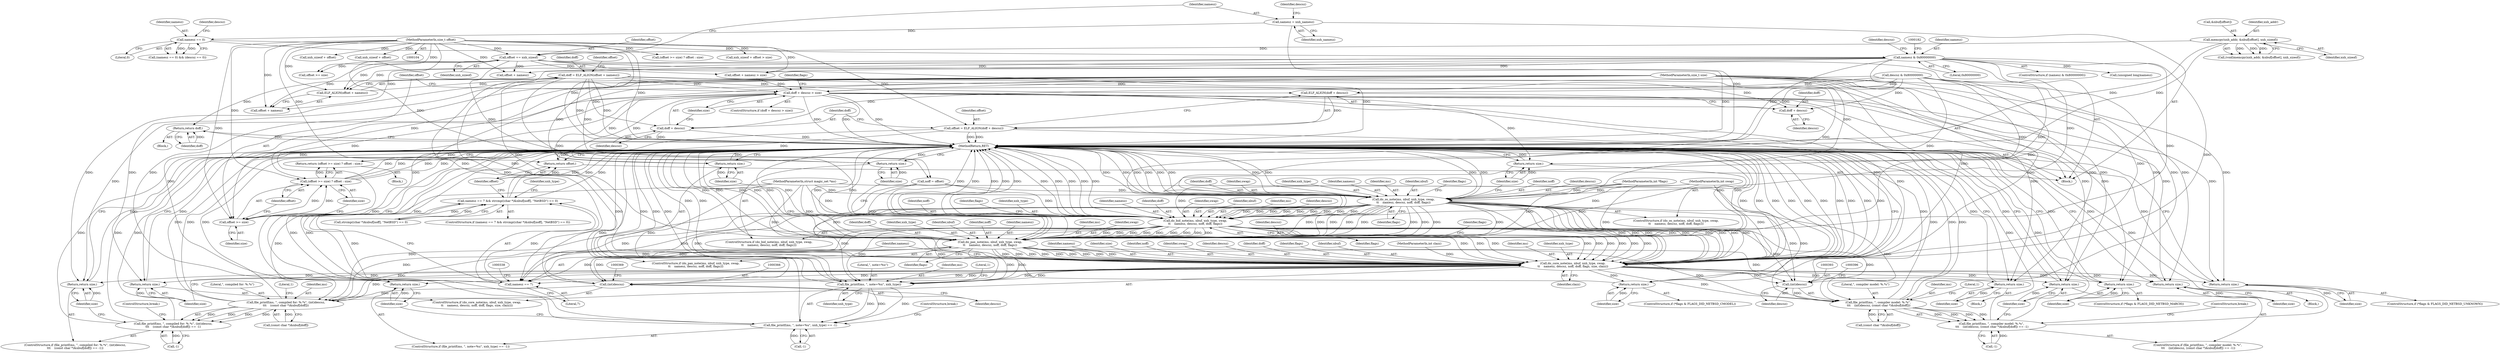 digraph "1_file_65437cee25199dbd385fb35901bc0011e164276c@integer" {
"1000209" [label="(Call,doff = ELF_ALIGN(offset + namesz))"];
"1000211" [label="(Call,ELF_ALIGN(offset + namesz))"];
"1000107" [label="(MethodParameterIn,size_t offset)"];
"1000151" [label="(Call,offset += xnh_sizeof)"];
"1000144" [label="(Call,memcpy(xnh_addr, &nbuf[offset], xnh_sizeof))"];
"1000177" [label="(Call,namesz & 0x80000000)"];
"1000162" [label="(Call,namesz == 0)"];
"1000154" [label="(Call,namesz = xnh_namesz)"];
"1000222" [label="(Return,return doff;)"];
"1000226" [label="(Call,ELF_ALIGN(doff + descsz))"];
"1000224" [label="(Call,offset = ELF_ALIGN(doff + descsz))"];
"1000239" [label="(Call,offset >= size)"];
"1000238" [label="(Call,(offset >= size) ? offset : size)"];
"1000237" [label="(Return,return (offset >= size) ? offset : size;)"];
"1000427" [label="(Return,return offset;)"];
"1000227" [label="(Call,doff + descsz)"];
"1000231" [label="(Call,doff + descsz > size)"];
"1000263" [label="(Return,return size;)"];
"1000284" [label="(Return,return size;)"];
"1000305" [label="(Return,return size;)"];
"1000316" [label="(Call,do_core_note(ms, nbuf, xnh_type, swap,\n\t\t    namesz, descsz, noff, doff, flags, size, clazz))"];
"1000328" [label="(Return,return size;)"];
"1000332" [label="(Call,namesz == 7)"];
"1000331" [label="(Call,namesz == 7 && strcmp((char *)&nbuf[noff], \"NetBSD\") == 0)"];
"1000350" [label="(Return,return size;)"];
"1000358" [label="(Return,return size;)"];
"1000362" [label="(Call,file_printf(ms, \", compiled for: %.*s\", (int)descsz,\n\t\t\t    (const char *)&nbuf[doff]))"];
"1000361" [label="(Call,file_printf(ms, \", compiled for: %.*s\", (int)descsz,\n\t\t\t    (const char *)&nbuf[doff]) == -1)"];
"1000365" [label="(Call,(int)descsz)"];
"1000376" [label="(Return,return size;)"];
"1000385" [label="(Return,return size;)"];
"1000389" [label="(Call,file_printf(ms, \", compiler model: %.*s\",\n \t\t\t    (int)descsz, (const char *)&nbuf[doff]))"];
"1000388" [label="(Call,file_printf(ms, \", compiler model: %.*s\",\n \t\t\t    (int)descsz, (const char *)&nbuf[doff]) == -1)"];
"1000392" [label="(Call,(int)descsz)"];
"1000403" [label="(Return,return size;)"];
"1000412" [label="(Return,return size;)"];
"1000416" [label="(Call,file_printf(ms, \", note=%u\", xnh_type))"];
"1000415" [label="(Call,file_printf(ms, \", note=%u\", xnh_type) == -1)"];
"1000422" [label="(Return,return size;)"];
"1000425" [label="(Return,return size;)"];
"1000232" [label="(Call,doff + descsz)"];
"1000253" [label="(Call,do_os_note(ms, nbuf, xnh_type, swap,\n\t\t    namesz, descsz, noff, doff, flags))"];
"1000274" [label="(Call,do_bid_note(ms, nbuf, xnh_type, swap,\n\t\t    namesz, descsz, noff, doff, flags))"];
"1000295" [label="(Call,do_pax_note(ms, nbuf, xnh_type, swap,\n\t\t    namesz, descsz, noff, doff, flags))"];
"1000166" [label="(Identifier,descsz)"];
"1000321" [label="(Identifier,namesz)"];
"1000221" [label="(Block,)"];
"1000248" [label="(Identifier,flags)"];
"1000162" [label="(Call,namesz == 0)"];
"1000242" [label="(Identifier,offset)"];
"1000218" [label="(Identifier,offset)"];
"1000377" [label="(Identifier,size)"];
"1000112" [label="(MethodParameterIn,int *flags)"];
"1000107" [label="(MethodParameterIn,size_t offset)"];
"1000263" [label="(Return,return size;)"];
"1000304" [label="(Identifier,flags)"];
"1000262" [label="(Identifier,flags)"];
"1000217" [label="(Call,offset + namesz)"];
"1000380" [label="(ControlStructure,if (*flags & FLAGS_DID_NETBSD_CMODEL))"];
"1000192" [label="(Call,descsz & 0x80000000)"];
"1000424" [label="(ControlStructure,break;)"];
"1000290" [label="(Identifier,flags)"];
"1000374" [label="(Call,-1)"];
"1000331" [label="(Call,namesz == 7 && strcmp((char *)&nbuf[noff], \"NetBSD\") == 0)"];
"1000170" [label="(Call,(offset >= size) ? offset : size)"];
"1000277" [label="(Identifier,xnh_type)"];
"1000428" [label="(Identifier,offset)"];
"1000351" [label="(Identifier,size)"];
"1000311" [label="(Identifier,flags)"];
"1000238" [label="(Call,(offset >= size) ? offset : size)"];
"1000326" [label="(Identifier,size)"];
"1000209" [label="(Call,doff = ELF_ALIGN(offset + namesz))"];
"1000323" [label="(Identifier,noff)"];
"1000407" [label="(ControlStructure,if (*flags & FLAGS_DID_NETBSD_UNKNOWN))"];
"1000296" [label="(Identifier,ms)"];
"1000132" [label="(Call,xnh_sizeof + offset > size)"];
"1000429" [label="(MethodReturn,RET)"];
"1000252" [label="(ControlStructure,if (do_os_note(ms, nbuf, xnh_type, swap,\n\t\t    namesz, descsz, noff, doff, flags)))"];
"1000178" [label="(Identifier,namesz)"];
"1000164" [label="(Literal,0)"];
"1000415" [label="(Call,file_printf(ms, \", note=%u\", xnh_type) == -1)"];
"1000353" [label="(ControlStructure,if (*flags & FLAGS_DID_NETBSD_MARCH))"];
"1000260" [label="(Identifier,noff)"];
"1000234" [label="(Identifier,descsz)"];
"1000362" [label="(Call,file_printf(ms, \", compiled for: %.*s\", (int)descsz,\n\t\t\t    (const char *)&nbuf[doff]))"];
"1000414" [label="(ControlStructure,if (file_printf(ms, \", note=%u\", xnh_type) == -1))"];
"1000226" [label="(Call,ELF_ALIGN(doff + descsz))"];
"1000284" [label="(Return,return size;)"];
"1000320" [label="(Identifier,swap)"];
"1000315" [label="(ControlStructure,if (do_core_note(ms, nbuf, xnh_type, swap,\n\t\t    namesz, descsz, noff, doff, flags, size, clazz)))"];
"1000395" [label="(Call,(const char *)&nbuf[doff])"];
"1000177" [label="(Call,namesz & 0x80000000)"];
"1000212" [label="(Call,offset + namesz)"];
"1000322" [label="(Identifier,descsz)"];
"1000146" [label="(Call,&nbuf[offset])"];
"1000294" [label="(ControlStructure,if (do_pax_note(ms, nbuf, xnh_type, swap,\n\t\t    namesz, descsz, noff, doff, flags)))"];
"1000161" [label="(Call,(namesz == 0) && (descsz == 0))"];
"1000259" [label="(Identifier,descsz)"];
"1000412" [label="(Return,return size;)"];
"1000401" [label="(Call,-1)"];
"1000330" [label="(ControlStructure,if (namesz == 7 && strcmp((char *)&nbuf[noff], \"NetBSD\") == 0))"];
"1000237" [label="(Return,return (offset >= size) ? offset : size;)"];
"1000261" [label="(Identifier,doff)"];
"1000155" [label="(Identifier,namesz)"];
"1000240" [label="(Identifier,offset)"];
"1000394" [label="(Identifier,descsz)"];
"1000171" [label="(Call,offset >= size)"];
"1000403" [label="(Return,return size;)"];
"1000158" [label="(Identifier,descsz)"];
"1000279" [label="(Identifier,namesz)"];
"1000241" [label="(Identifier,size)"];
"1000332" [label="(Call,namesz == 7)"];
"1000282" [label="(Identifier,doff)"];
"1000348" [label="(Block,)"];
"1000405" [label="(ControlStructure,break;)"];
"1000361" [label="(Call,file_printf(ms, \", compiled for: %.*s\", (int)descsz,\n\t\t\t    (const char *)&nbuf[doff]) == -1)"];
"1000264" [label="(Identifier,size)"];
"1000114" [label="(Block,)"];
"1000257" [label="(Identifier,swap)"];
"1000386" [label="(Identifier,size)"];
"1000256" [label="(Identifier,xnh_type)"];
"1000224" [label="(Call,offset = ELF_ALIGN(doff + descsz))"];
"1000425" [label="(Return,return size;)"];
"1000295" [label="(Call,do_pax_note(ms, nbuf, xnh_type, swap,\n\t\t    namesz, descsz, noff, doff, flags))"];
"1000186" [label="(Call,(unsigned long)namesz)"];
"1000390" [label="(Identifier,ms)"];
"1000297" [label="(Identifier,nbuf)"];
"1000302" [label="(Identifier,noff)"];
"1000402" [label="(Literal,1)"];
"1000365" [label="(Call,(int)descsz)"];
"1000156" [label="(Identifier,xnh_namesz)"];
"1000327" [label="(Identifier,clazz)"];
"1000391" [label="(Literal,\", compiler model: %.*s\")"];
"1000300" [label="(Identifier,namesz)"];
"1000359" [label="(Identifier,size)"];
"1000110" [label="(MethodParameterIn,int swap)"];
"1000389" [label="(Call,file_printf(ms, \", compiler model: %.*s\",\n \t\t\t    (int)descsz, (const char *)&nbuf[doff]))"];
"1000154" [label="(Call,namesz = xnh_namesz)"];
"1000206" [label="(Call,noff = offset)"];
"1000210" [label="(Identifier,doff)"];
"1000239" [label="(Call,offset >= size)"];
"1000426" [label="(Identifier,size)"];
"1000278" [label="(Identifier,swap)"];
"1000142" [label="(Call,(void)memcpy(xnh_addr, &nbuf[offset], xnh_sizeof))"];
"1000335" [label="(Call,strcmp((char *)&nbuf[noff], \"NetBSD\") == 0)"];
"1000416" [label="(Call,file_printf(ms, \", note=%u\", xnh_type))"];
"1000299" [label="(Identifier,swap)"];
"1000329" [label="(Identifier,size)"];
"1000305" [label="(Return,return size;)"];
"1000345" [label="(Block,)"];
"1000258" [label="(Identifier,namesz)"];
"1000324" [label="(Identifier,doff)"];
"1000301" [label="(Identifier,descsz)"];
"1000153" [label="(Identifier,xnh_sizeof)"];
"1000150" [label="(Identifier,xnh_sizeof)"];
"1000151" [label="(Call,offset += xnh_sizeof)"];
"1000276" [label="(Identifier,nbuf)"];
"1000108" [label="(MethodParameterIn,size_t size)"];
"1000179" [label="(Literal,0x80000000)"];
"1000228" [label="(Identifier,doff)"];
"1000325" [label="(Identifier,flags)"];
"1000318" [label="(Identifier,nbuf)"];
"1000227" [label="(Call,doff + descsz)"];
"1000375" [label="(Literal,1)"];
"1000243" [label="(Identifier,size)"];
"1000404" [label="(Identifier,size)"];
"1000419" [label="(Identifier,xnh_type)"];
"1000273" [label="(ControlStructure,if (do_bid_note(ms, nbuf, xnh_type, swap,\n\t\t    namesz, descsz, noff, doff, flags)))"];
"1000422" [label="(Return,return size;)"];
"1000176" [label="(ControlStructure,if (namesz & 0x80000000))"];
"1000275" [label="(Identifier,ms)"];
"1000231" [label="(Call,doff + descsz > size)"];
"1000236" [label="(Block,)"];
"1000316" [label="(Call,do_core_note(ms, nbuf, xnh_type, swap,\n\t\t    namesz, descsz, noff, doff, flags, size, clazz))"];
"1000223" [label="(Identifier,doff)"];
"1000225" [label="(Identifier,offset)"];
"1000109" [label="(MethodParameterIn,int clazz)"];
"1000317" [label="(Identifier,ms)"];
"1000363" [label="(Identifier,ms)"];
"1000193" [label="(Identifier,descsz)"];
"1000145" [label="(Identifier,xnh_addr)"];
"1000222" [label="(Return,return doff;)"];
"1000420" [label="(Call,-1)"];
"1000368" [label="(Call,(const char *)&nbuf[doff])"];
"1000235" [label="(Identifier,size)"];
"1000360" [label="(ControlStructure,if (file_printf(ms, \", compiled for: %.*s\", (int)descsz,\n\t\t\t    (const char *)&nbuf[doff]) == -1))"];
"1000280" [label="(Identifier,descsz)"];
"1000306" [label="(Identifier,size)"];
"1000211" [label="(Call,ELF_ALIGN(offset + namesz))"];
"1000418" [label="(Literal,\", note=%u\")"];
"1000347" [label="(Identifier,xnh_type)"];
"1000387" [label="(ControlStructure,if (file_printf(ms, \", compiler model: %.*s\",\n \t\t\t    (int)descsz, (const char *)&nbuf[doff]) == -1))"];
"1000413" [label="(Identifier,size)"];
"1000144" [label="(Call,memcpy(xnh_addr, &nbuf[offset], xnh_sizeof))"];
"1000233" [label="(Identifier,doff)"];
"1000163" [label="(Identifier,namesz)"];
"1000105" [label="(MethodParameterIn,struct magic_set *ms)"];
"1000230" [label="(ControlStructure,if (doff + descsz > size))"];
"1000229" [label="(Identifier,descsz)"];
"1000385" [label="(Return,return size;)"];
"1000232" [label="(Call,doff + descsz)"];
"1000285" [label="(Identifier,size)"];
"1000367" [label="(Identifier,descsz)"];
"1000254" [label="(Identifier,ms)"];
"1000216" [label="(Call,offset + namesz > size)"];
"1000253" [label="(Call,do_os_note(ms, nbuf, xnh_type, swap,\n\t\t    namesz, descsz, noff, doff, flags))"];
"1000417" [label="(Identifier,ms)"];
"1000139" [label="(Call,xnh_sizeof + offset)"];
"1000303" [label="(Identifier,doff)"];
"1000334" [label="(Literal,7)"];
"1000283" [label="(Identifier,flags)"];
"1000255" [label="(Identifier,nbuf)"];
"1000376" [label="(Return,return size;)"];
"1000333" [label="(Identifier,namesz)"];
"1000269" [label="(Identifier,flags)"];
"1000350" [label="(Return,return size;)"];
"1000274" [label="(Call,do_bid_note(ms, nbuf, xnh_type, swap,\n\t\t    namesz, descsz, noff, doff, flags))"];
"1000427" [label="(Return,return offset;)"];
"1000133" [label="(Call,xnh_sizeof + offset)"];
"1000378" [label="(ControlStructure,break;)"];
"1000358" [label="(Return,return size;)"];
"1000423" [label="(Identifier,size)"];
"1000298" [label="(Identifier,xnh_type)"];
"1000281" [label="(Identifier,noff)"];
"1000392" [label="(Call,(int)descsz)"];
"1000421" [label="(Literal,1)"];
"1000152" [label="(Identifier,offset)"];
"1000328" [label="(Return,return size;)"];
"1000388" [label="(Call,file_printf(ms, \", compiler model: %.*s\",\n \t\t\t    (int)descsz, (const char *)&nbuf[doff]) == -1)"];
"1000364" [label="(Literal,\", compiled for: %.*s\")"];
"1000319" [label="(Identifier,xnh_type)"];
"1000209" -> "1000114"  [label="AST: "];
"1000209" -> "1000211"  [label="CFG: "];
"1000210" -> "1000209"  [label="AST: "];
"1000211" -> "1000209"  [label="AST: "];
"1000218" -> "1000209"  [label="CFG: "];
"1000209" -> "1000429"  [label="DDG: "];
"1000209" -> "1000429"  [label="DDG: "];
"1000211" -> "1000209"  [label="DDG: "];
"1000209" -> "1000222"  [label="DDG: "];
"1000209" -> "1000226"  [label="DDG: "];
"1000209" -> "1000227"  [label="DDG: "];
"1000209" -> "1000231"  [label="DDG: "];
"1000209" -> "1000232"  [label="DDG: "];
"1000209" -> "1000253"  [label="DDG: "];
"1000209" -> "1000274"  [label="DDG: "];
"1000209" -> "1000295"  [label="DDG: "];
"1000209" -> "1000316"  [label="DDG: "];
"1000211" -> "1000212"  [label="CFG: "];
"1000212" -> "1000211"  [label="AST: "];
"1000107" -> "1000211"  [label="DDG: "];
"1000151" -> "1000211"  [label="DDG: "];
"1000177" -> "1000211"  [label="DDG: "];
"1000107" -> "1000104"  [label="AST: "];
"1000107" -> "1000429"  [label="DDG: "];
"1000107" -> "1000132"  [label="DDG: "];
"1000107" -> "1000133"  [label="DDG: "];
"1000107" -> "1000139"  [label="DDG: "];
"1000107" -> "1000151"  [label="DDG: "];
"1000107" -> "1000170"  [label="DDG: "];
"1000107" -> "1000171"  [label="DDG: "];
"1000107" -> "1000206"  [label="DDG: "];
"1000107" -> "1000212"  [label="DDG: "];
"1000107" -> "1000216"  [label="DDG: "];
"1000107" -> "1000217"  [label="DDG: "];
"1000107" -> "1000224"  [label="DDG: "];
"1000107" -> "1000238"  [label="DDG: "];
"1000107" -> "1000239"  [label="DDG: "];
"1000107" -> "1000427"  [label="DDG: "];
"1000151" -> "1000114"  [label="AST: "];
"1000151" -> "1000153"  [label="CFG: "];
"1000152" -> "1000151"  [label="AST: "];
"1000153" -> "1000151"  [label="AST: "];
"1000155" -> "1000151"  [label="CFG: "];
"1000151" -> "1000429"  [label="DDG: "];
"1000151" -> "1000429"  [label="DDG: "];
"1000144" -> "1000151"  [label="DDG: "];
"1000151" -> "1000171"  [label="DDG: "];
"1000151" -> "1000206"  [label="DDG: "];
"1000151" -> "1000212"  [label="DDG: "];
"1000151" -> "1000216"  [label="DDG: "];
"1000151" -> "1000217"  [label="DDG: "];
"1000144" -> "1000142"  [label="AST: "];
"1000144" -> "1000150"  [label="CFG: "];
"1000145" -> "1000144"  [label="AST: "];
"1000146" -> "1000144"  [label="AST: "];
"1000150" -> "1000144"  [label="AST: "];
"1000142" -> "1000144"  [label="CFG: "];
"1000144" -> "1000429"  [label="DDG: "];
"1000144" -> "1000429"  [label="DDG: "];
"1000144" -> "1000142"  [label="DDG: "];
"1000144" -> "1000142"  [label="DDG: "];
"1000144" -> "1000142"  [label="DDG: "];
"1000177" -> "1000176"  [label="AST: "];
"1000177" -> "1000179"  [label="CFG: "];
"1000178" -> "1000177"  [label="AST: "];
"1000179" -> "1000177"  [label="AST: "];
"1000182" -> "1000177"  [label="CFG: "];
"1000193" -> "1000177"  [label="CFG: "];
"1000177" -> "1000429"  [label="DDG: "];
"1000177" -> "1000429"  [label="DDG: "];
"1000162" -> "1000177"  [label="DDG: "];
"1000177" -> "1000186"  [label="DDG: "];
"1000177" -> "1000212"  [label="DDG: "];
"1000177" -> "1000216"  [label="DDG: "];
"1000177" -> "1000217"  [label="DDG: "];
"1000177" -> "1000253"  [label="DDG: "];
"1000177" -> "1000274"  [label="DDG: "];
"1000177" -> "1000295"  [label="DDG: "];
"1000177" -> "1000316"  [label="DDG: "];
"1000177" -> "1000332"  [label="DDG: "];
"1000162" -> "1000161"  [label="AST: "];
"1000162" -> "1000164"  [label="CFG: "];
"1000163" -> "1000162"  [label="AST: "];
"1000164" -> "1000162"  [label="AST: "];
"1000166" -> "1000162"  [label="CFG: "];
"1000161" -> "1000162"  [label="CFG: "];
"1000162" -> "1000429"  [label="DDG: "];
"1000162" -> "1000161"  [label="DDG: "];
"1000162" -> "1000161"  [label="DDG: "];
"1000154" -> "1000162"  [label="DDG: "];
"1000154" -> "1000114"  [label="AST: "];
"1000154" -> "1000156"  [label="CFG: "];
"1000155" -> "1000154"  [label="AST: "];
"1000156" -> "1000154"  [label="AST: "];
"1000158" -> "1000154"  [label="CFG: "];
"1000154" -> "1000429"  [label="DDG: "];
"1000222" -> "1000221"  [label="AST: "];
"1000222" -> "1000223"  [label="CFG: "];
"1000223" -> "1000222"  [label="AST: "];
"1000429" -> "1000222"  [label="CFG: "];
"1000222" -> "1000429"  [label="DDG: "];
"1000223" -> "1000222"  [label="DDG: "];
"1000226" -> "1000224"  [label="AST: "];
"1000226" -> "1000227"  [label="CFG: "];
"1000227" -> "1000226"  [label="AST: "];
"1000224" -> "1000226"  [label="CFG: "];
"1000226" -> "1000224"  [label="DDG: "];
"1000192" -> "1000226"  [label="DDG: "];
"1000224" -> "1000114"  [label="AST: "];
"1000225" -> "1000224"  [label="AST: "];
"1000233" -> "1000224"  [label="CFG: "];
"1000224" -> "1000429"  [label="DDG: "];
"1000224" -> "1000429"  [label="DDG: "];
"1000224" -> "1000239"  [label="DDG: "];
"1000224" -> "1000427"  [label="DDG: "];
"1000239" -> "1000238"  [label="AST: "];
"1000239" -> "1000241"  [label="CFG: "];
"1000240" -> "1000239"  [label="AST: "];
"1000241" -> "1000239"  [label="AST: "];
"1000242" -> "1000239"  [label="CFG: "];
"1000243" -> "1000239"  [label="CFG: "];
"1000239" -> "1000238"  [label="DDG: "];
"1000239" -> "1000238"  [label="DDG: "];
"1000231" -> "1000239"  [label="DDG: "];
"1000108" -> "1000239"  [label="DDG: "];
"1000238" -> "1000237"  [label="AST: "];
"1000238" -> "1000242"  [label="CFG: "];
"1000238" -> "1000243"  [label="CFG: "];
"1000242" -> "1000238"  [label="AST: "];
"1000243" -> "1000238"  [label="AST: "];
"1000237" -> "1000238"  [label="CFG: "];
"1000238" -> "1000429"  [label="DDG: "];
"1000238" -> "1000429"  [label="DDG: "];
"1000238" -> "1000429"  [label="DDG: "];
"1000238" -> "1000429"  [label="DDG: "];
"1000238" -> "1000237"  [label="DDG: "];
"1000108" -> "1000238"  [label="DDG: "];
"1000237" -> "1000236"  [label="AST: "];
"1000429" -> "1000237"  [label="CFG: "];
"1000237" -> "1000429"  [label="DDG: "];
"1000427" -> "1000114"  [label="AST: "];
"1000427" -> "1000428"  [label="CFG: "];
"1000428" -> "1000427"  [label="AST: "];
"1000429" -> "1000427"  [label="CFG: "];
"1000427" -> "1000429"  [label="DDG: "];
"1000428" -> "1000427"  [label="DDG: "];
"1000227" -> "1000229"  [label="CFG: "];
"1000228" -> "1000227"  [label="AST: "];
"1000229" -> "1000227"  [label="AST: "];
"1000192" -> "1000227"  [label="DDG: "];
"1000231" -> "1000230"  [label="AST: "];
"1000231" -> "1000235"  [label="CFG: "];
"1000232" -> "1000231"  [label="AST: "];
"1000235" -> "1000231"  [label="AST: "];
"1000240" -> "1000231"  [label="CFG: "];
"1000248" -> "1000231"  [label="CFG: "];
"1000231" -> "1000429"  [label="DDG: "];
"1000231" -> "1000429"  [label="DDG: "];
"1000231" -> "1000429"  [label="DDG: "];
"1000192" -> "1000231"  [label="DDG: "];
"1000216" -> "1000231"  [label="DDG: "];
"1000108" -> "1000231"  [label="DDG: "];
"1000231" -> "1000263"  [label="DDG: "];
"1000231" -> "1000284"  [label="DDG: "];
"1000231" -> "1000305"  [label="DDG: "];
"1000231" -> "1000316"  [label="DDG: "];
"1000231" -> "1000350"  [label="DDG: "];
"1000231" -> "1000358"  [label="DDG: "];
"1000231" -> "1000376"  [label="DDG: "];
"1000231" -> "1000385"  [label="DDG: "];
"1000231" -> "1000403"  [label="DDG: "];
"1000231" -> "1000412"  [label="DDG: "];
"1000231" -> "1000422"  [label="DDG: "];
"1000231" -> "1000425"  [label="DDG: "];
"1000263" -> "1000252"  [label="AST: "];
"1000263" -> "1000264"  [label="CFG: "];
"1000264" -> "1000263"  [label="AST: "];
"1000429" -> "1000263"  [label="CFG: "];
"1000263" -> "1000429"  [label="DDG: "];
"1000264" -> "1000263"  [label="DDG: "];
"1000108" -> "1000263"  [label="DDG: "];
"1000284" -> "1000273"  [label="AST: "];
"1000284" -> "1000285"  [label="CFG: "];
"1000285" -> "1000284"  [label="AST: "];
"1000429" -> "1000284"  [label="CFG: "];
"1000284" -> "1000429"  [label="DDG: "];
"1000285" -> "1000284"  [label="DDG: "];
"1000108" -> "1000284"  [label="DDG: "];
"1000305" -> "1000294"  [label="AST: "];
"1000305" -> "1000306"  [label="CFG: "];
"1000306" -> "1000305"  [label="AST: "];
"1000429" -> "1000305"  [label="CFG: "];
"1000305" -> "1000429"  [label="DDG: "];
"1000306" -> "1000305"  [label="DDG: "];
"1000108" -> "1000305"  [label="DDG: "];
"1000316" -> "1000315"  [label="AST: "];
"1000316" -> "1000327"  [label="CFG: "];
"1000317" -> "1000316"  [label="AST: "];
"1000318" -> "1000316"  [label="AST: "];
"1000319" -> "1000316"  [label="AST: "];
"1000320" -> "1000316"  [label="AST: "];
"1000321" -> "1000316"  [label="AST: "];
"1000322" -> "1000316"  [label="AST: "];
"1000323" -> "1000316"  [label="AST: "];
"1000324" -> "1000316"  [label="AST: "];
"1000325" -> "1000316"  [label="AST: "];
"1000326" -> "1000316"  [label="AST: "];
"1000327" -> "1000316"  [label="AST: "];
"1000329" -> "1000316"  [label="CFG: "];
"1000333" -> "1000316"  [label="CFG: "];
"1000316" -> "1000429"  [label="DDG: "];
"1000316" -> "1000429"  [label="DDG: "];
"1000316" -> "1000429"  [label="DDG: "];
"1000316" -> "1000429"  [label="DDG: "];
"1000316" -> "1000429"  [label="DDG: "];
"1000316" -> "1000429"  [label="DDG: "];
"1000316" -> "1000429"  [label="DDG: "];
"1000316" -> "1000429"  [label="DDG: "];
"1000316" -> "1000429"  [label="DDG: "];
"1000316" -> "1000429"  [label="DDG: "];
"1000316" -> "1000429"  [label="DDG: "];
"1000316" -> "1000429"  [label="DDG: "];
"1000274" -> "1000316"  [label="DDG: "];
"1000274" -> "1000316"  [label="DDG: "];
"1000274" -> "1000316"  [label="DDG: "];
"1000274" -> "1000316"  [label="DDG: "];
"1000274" -> "1000316"  [label="DDG: "];
"1000274" -> "1000316"  [label="DDG: "];
"1000274" -> "1000316"  [label="DDG: "];
"1000274" -> "1000316"  [label="DDG: "];
"1000274" -> "1000316"  [label="DDG: "];
"1000295" -> "1000316"  [label="DDG: "];
"1000295" -> "1000316"  [label="DDG: "];
"1000295" -> "1000316"  [label="DDG: "];
"1000295" -> "1000316"  [label="DDG: "];
"1000295" -> "1000316"  [label="DDG: "];
"1000295" -> "1000316"  [label="DDG: "];
"1000295" -> "1000316"  [label="DDG: "];
"1000295" -> "1000316"  [label="DDG: "];
"1000295" -> "1000316"  [label="DDG: "];
"1000253" -> "1000316"  [label="DDG: "];
"1000253" -> "1000316"  [label="DDG: "];
"1000253" -> "1000316"  [label="DDG: "];
"1000253" -> "1000316"  [label="DDG: "];
"1000253" -> "1000316"  [label="DDG: "];
"1000253" -> "1000316"  [label="DDG: "];
"1000253" -> "1000316"  [label="DDG: "];
"1000253" -> "1000316"  [label="DDG: "];
"1000253" -> "1000316"  [label="DDG: "];
"1000105" -> "1000316"  [label="DDG: "];
"1000110" -> "1000316"  [label="DDG: "];
"1000192" -> "1000316"  [label="DDG: "];
"1000206" -> "1000316"  [label="DDG: "];
"1000112" -> "1000316"  [label="DDG: "];
"1000108" -> "1000316"  [label="DDG: "];
"1000109" -> "1000316"  [label="DDG: "];
"1000316" -> "1000328"  [label="DDG: "];
"1000316" -> "1000332"  [label="DDG: "];
"1000316" -> "1000350"  [label="DDG: "];
"1000316" -> "1000358"  [label="DDG: "];
"1000316" -> "1000362"  [label="DDG: "];
"1000316" -> "1000365"  [label="DDG: "];
"1000316" -> "1000376"  [label="DDG: "];
"1000316" -> "1000385"  [label="DDG: "];
"1000316" -> "1000389"  [label="DDG: "];
"1000316" -> "1000392"  [label="DDG: "];
"1000316" -> "1000403"  [label="DDG: "];
"1000316" -> "1000412"  [label="DDG: "];
"1000316" -> "1000416"  [label="DDG: "];
"1000316" -> "1000416"  [label="DDG: "];
"1000316" -> "1000422"  [label="DDG: "];
"1000316" -> "1000425"  [label="DDG: "];
"1000328" -> "1000315"  [label="AST: "];
"1000328" -> "1000329"  [label="CFG: "];
"1000329" -> "1000328"  [label="AST: "];
"1000429" -> "1000328"  [label="CFG: "];
"1000328" -> "1000429"  [label="DDG: "];
"1000329" -> "1000328"  [label="DDG: "];
"1000108" -> "1000328"  [label="DDG: "];
"1000332" -> "1000331"  [label="AST: "];
"1000332" -> "1000334"  [label="CFG: "];
"1000333" -> "1000332"  [label="AST: "];
"1000334" -> "1000332"  [label="AST: "];
"1000338" -> "1000332"  [label="CFG: "];
"1000331" -> "1000332"  [label="CFG: "];
"1000332" -> "1000429"  [label="DDG: "];
"1000332" -> "1000331"  [label="DDG: "];
"1000332" -> "1000331"  [label="DDG: "];
"1000253" -> "1000332"  [label="DDG: "];
"1000295" -> "1000332"  [label="DDG: "];
"1000274" -> "1000332"  [label="DDG: "];
"1000331" -> "1000330"  [label="AST: "];
"1000331" -> "1000335"  [label="CFG: "];
"1000335" -> "1000331"  [label="AST: "];
"1000347" -> "1000331"  [label="CFG: "];
"1000428" -> "1000331"  [label="CFG: "];
"1000331" -> "1000429"  [label="DDG: "];
"1000331" -> "1000429"  [label="DDG: "];
"1000331" -> "1000429"  [label="DDG: "];
"1000335" -> "1000331"  [label="DDG: "];
"1000335" -> "1000331"  [label="DDG: "];
"1000350" -> "1000348"  [label="AST: "];
"1000350" -> "1000351"  [label="CFG: "];
"1000351" -> "1000350"  [label="AST: "];
"1000429" -> "1000350"  [label="CFG: "];
"1000350" -> "1000429"  [label="DDG: "];
"1000351" -> "1000350"  [label="DDG: "];
"1000108" -> "1000350"  [label="DDG: "];
"1000358" -> "1000353"  [label="AST: "];
"1000358" -> "1000359"  [label="CFG: "];
"1000359" -> "1000358"  [label="AST: "];
"1000429" -> "1000358"  [label="CFG: "];
"1000358" -> "1000429"  [label="DDG: "];
"1000359" -> "1000358"  [label="DDG: "];
"1000108" -> "1000358"  [label="DDG: "];
"1000362" -> "1000361"  [label="AST: "];
"1000362" -> "1000368"  [label="CFG: "];
"1000363" -> "1000362"  [label="AST: "];
"1000364" -> "1000362"  [label="AST: "];
"1000365" -> "1000362"  [label="AST: "];
"1000368" -> "1000362"  [label="AST: "];
"1000375" -> "1000362"  [label="CFG: "];
"1000362" -> "1000429"  [label="DDG: "];
"1000362" -> "1000429"  [label="DDG: "];
"1000362" -> "1000429"  [label="DDG: "];
"1000362" -> "1000361"  [label="DDG: "];
"1000362" -> "1000361"  [label="DDG: "];
"1000362" -> "1000361"  [label="DDG: "];
"1000362" -> "1000361"  [label="DDG: "];
"1000274" -> "1000362"  [label="DDG: "];
"1000295" -> "1000362"  [label="DDG: "];
"1000253" -> "1000362"  [label="DDG: "];
"1000105" -> "1000362"  [label="DDG: "];
"1000365" -> "1000362"  [label="DDG: "];
"1000368" -> "1000362"  [label="DDG: "];
"1000361" -> "1000360"  [label="AST: "];
"1000361" -> "1000374"  [label="CFG: "];
"1000374" -> "1000361"  [label="AST: "];
"1000377" -> "1000361"  [label="CFG: "];
"1000378" -> "1000361"  [label="CFG: "];
"1000361" -> "1000429"  [label="DDG: "];
"1000361" -> "1000429"  [label="DDG: "];
"1000361" -> "1000429"  [label="DDG: "];
"1000374" -> "1000361"  [label="DDG: "];
"1000365" -> "1000367"  [label="CFG: "];
"1000366" -> "1000365"  [label="AST: "];
"1000367" -> "1000365"  [label="AST: "];
"1000369" -> "1000365"  [label="CFG: "];
"1000365" -> "1000429"  [label="DDG: "];
"1000253" -> "1000365"  [label="DDG: "];
"1000274" -> "1000365"  [label="DDG: "];
"1000295" -> "1000365"  [label="DDG: "];
"1000192" -> "1000365"  [label="DDG: "];
"1000376" -> "1000360"  [label="AST: "];
"1000376" -> "1000377"  [label="CFG: "];
"1000377" -> "1000376"  [label="AST: "];
"1000429" -> "1000376"  [label="CFG: "];
"1000376" -> "1000429"  [label="DDG: "];
"1000377" -> "1000376"  [label="DDG: "];
"1000108" -> "1000376"  [label="DDG: "];
"1000385" -> "1000380"  [label="AST: "];
"1000385" -> "1000386"  [label="CFG: "];
"1000386" -> "1000385"  [label="AST: "];
"1000429" -> "1000385"  [label="CFG: "];
"1000385" -> "1000429"  [label="DDG: "];
"1000386" -> "1000385"  [label="DDG: "];
"1000108" -> "1000385"  [label="DDG: "];
"1000389" -> "1000388"  [label="AST: "];
"1000389" -> "1000395"  [label="CFG: "];
"1000390" -> "1000389"  [label="AST: "];
"1000391" -> "1000389"  [label="AST: "];
"1000392" -> "1000389"  [label="AST: "];
"1000395" -> "1000389"  [label="AST: "];
"1000402" -> "1000389"  [label="CFG: "];
"1000389" -> "1000429"  [label="DDG: "];
"1000389" -> "1000429"  [label="DDG: "];
"1000389" -> "1000429"  [label="DDG: "];
"1000389" -> "1000388"  [label="DDG: "];
"1000389" -> "1000388"  [label="DDG: "];
"1000389" -> "1000388"  [label="DDG: "];
"1000389" -> "1000388"  [label="DDG: "];
"1000274" -> "1000389"  [label="DDG: "];
"1000295" -> "1000389"  [label="DDG: "];
"1000253" -> "1000389"  [label="DDG: "];
"1000105" -> "1000389"  [label="DDG: "];
"1000392" -> "1000389"  [label="DDG: "];
"1000395" -> "1000389"  [label="DDG: "];
"1000388" -> "1000387"  [label="AST: "];
"1000388" -> "1000401"  [label="CFG: "];
"1000401" -> "1000388"  [label="AST: "];
"1000404" -> "1000388"  [label="CFG: "];
"1000405" -> "1000388"  [label="CFG: "];
"1000388" -> "1000429"  [label="DDG: "];
"1000388" -> "1000429"  [label="DDG: "];
"1000388" -> "1000429"  [label="DDG: "];
"1000401" -> "1000388"  [label="DDG: "];
"1000392" -> "1000394"  [label="CFG: "];
"1000393" -> "1000392"  [label="AST: "];
"1000394" -> "1000392"  [label="AST: "];
"1000396" -> "1000392"  [label="CFG: "];
"1000392" -> "1000429"  [label="DDG: "];
"1000253" -> "1000392"  [label="DDG: "];
"1000274" -> "1000392"  [label="DDG: "];
"1000295" -> "1000392"  [label="DDG: "];
"1000192" -> "1000392"  [label="DDG: "];
"1000403" -> "1000387"  [label="AST: "];
"1000403" -> "1000404"  [label="CFG: "];
"1000404" -> "1000403"  [label="AST: "];
"1000429" -> "1000403"  [label="CFG: "];
"1000403" -> "1000429"  [label="DDG: "];
"1000404" -> "1000403"  [label="DDG: "];
"1000108" -> "1000403"  [label="DDG: "];
"1000412" -> "1000407"  [label="AST: "];
"1000412" -> "1000413"  [label="CFG: "];
"1000413" -> "1000412"  [label="AST: "];
"1000429" -> "1000412"  [label="CFG: "];
"1000412" -> "1000429"  [label="DDG: "];
"1000413" -> "1000412"  [label="DDG: "];
"1000108" -> "1000412"  [label="DDG: "];
"1000416" -> "1000415"  [label="AST: "];
"1000416" -> "1000419"  [label="CFG: "];
"1000417" -> "1000416"  [label="AST: "];
"1000418" -> "1000416"  [label="AST: "];
"1000419" -> "1000416"  [label="AST: "];
"1000421" -> "1000416"  [label="CFG: "];
"1000416" -> "1000429"  [label="DDG: "];
"1000416" -> "1000429"  [label="DDG: "];
"1000416" -> "1000415"  [label="DDG: "];
"1000416" -> "1000415"  [label="DDG: "];
"1000416" -> "1000415"  [label="DDG: "];
"1000274" -> "1000416"  [label="DDG: "];
"1000274" -> "1000416"  [label="DDG: "];
"1000295" -> "1000416"  [label="DDG: "];
"1000295" -> "1000416"  [label="DDG: "];
"1000253" -> "1000416"  [label="DDG: "];
"1000253" -> "1000416"  [label="DDG: "];
"1000105" -> "1000416"  [label="DDG: "];
"1000415" -> "1000414"  [label="AST: "];
"1000415" -> "1000420"  [label="CFG: "];
"1000420" -> "1000415"  [label="AST: "];
"1000423" -> "1000415"  [label="CFG: "];
"1000424" -> "1000415"  [label="CFG: "];
"1000415" -> "1000429"  [label="DDG: "];
"1000415" -> "1000429"  [label="DDG: "];
"1000415" -> "1000429"  [label="DDG: "];
"1000420" -> "1000415"  [label="DDG: "];
"1000422" -> "1000414"  [label="AST: "];
"1000422" -> "1000423"  [label="CFG: "];
"1000423" -> "1000422"  [label="AST: "];
"1000429" -> "1000422"  [label="CFG: "];
"1000422" -> "1000429"  [label="DDG: "];
"1000423" -> "1000422"  [label="DDG: "];
"1000108" -> "1000422"  [label="DDG: "];
"1000425" -> "1000345"  [label="AST: "];
"1000425" -> "1000426"  [label="CFG: "];
"1000426" -> "1000425"  [label="AST: "];
"1000429" -> "1000425"  [label="CFG: "];
"1000425" -> "1000429"  [label="DDG: "];
"1000426" -> "1000425"  [label="DDG: "];
"1000108" -> "1000425"  [label="DDG: "];
"1000232" -> "1000234"  [label="CFG: "];
"1000233" -> "1000232"  [label="AST: "];
"1000234" -> "1000232"  [label="AST: "];
"1000235" -> "1000232"  [label="CFG: "];
"1000232" -> "1000429"  [label="DDG: "];
"1000232" -> "1000429"  [label="DDG: "];
"1000192" -> "1000232"  [label="DDG: "];
"1000253" -> "1000252"  [label="AST: "];
"1000253" -> "1000262"  [label="CFG: "];
"1000254" -> "1000253"  [label="AST: "];
"1000255" -> "1000253"  [label="AST: "];
"1000256" -> "1000253"  [label="AST: "];
"1000257" -> "1000253"  [label="AST: "];
"1000258" -> "1000253"  [label="AST: "];
"1000259" -> "1000253"  [label="AST: "];
"1000260" -> "1000253"  [label="AST: "];
"1000261" -> "1000253"  [label="AST: "];
"1000262" -> "1000253"  [label="AST: "];
"1000264" -> "1000253"  [label="CFG: "];
"1000269" -> "1000253"  [label="CFG: "];
"1000253" -> "1000429"  [label="DDG: "];
"1000253" -> "1000429"  [label="DDG: "];
"1000253" -> "1000429"  [label="DDG: "];
"1000253" -> "1000429"  [label="DDG: "];
"1000253" -> "1000429"  [label="DDG: "];
"1000253" -> "1000429"  [label="DDG: "];
"1000253" -> "1000429"  [label="DDG: "];
"1000253" -> "1000429"  [label="DDG: "];
"1000253" -> "1000429"  [label="DDG: "];
"1000253" -> "1000429"  [label="DDG: "];
"1000105" -> "1000253"  [label="DDG: "];
"1000110" -> "1000253"  [label="DDG: "];
"1000192" -> "1000253"  [label="DDG: "];
"1000206" -> "1000253"  [label="DDG: "];
"1000112" -> "1000253"  [label="DDG: "];
"1000253" -> "1000274"  [label="DDG: "];
"1000253" -> "1000274"  [label="DDG: "];
"1000253" -> "1000274"  [label="DDG: "];
"1000253" -> "1000274"  [label="DDG: "];
"1000253" -> "1000274"  [label="DDG: "];
"1000253" -> "1000274"  [label="DDG: "];
"1000253" -> "1000274"  [label="DDG: "];
"1000253" -> "1000274"  [label="DDG: "];
"1000253" -> "1000274"  [label="DDG: "];
"1000253" -> "1000295"  [label="DDG: "];
"1000253" -> "1000295"  [label="DDG: "];
"1000253" -> "1000295"  [label="DDG: "];
"1000253" -> "1000295"  [label="DDG: "];
"1000253" -> "1000295"  [label="DDG: "];
"1000253" -> "1000295"  [label="DDG: "];
"1000253" -> "1000295"  [label="DDG: "];
"1000253" -> "1000295"  [label="DDG: "];
"1000253" -> "1000295"  [label="DDG: "];
"1000274" -> "1000273"  [label="AST: "];
"1000274" -> "1000283"  [label="CFG: "];
"1000275" -> "1000274"  [label="AST: "];
"1000276" -> "1000274"  [label="AST: "];
"1000277" -> "1000274"  [label="AST: "];
"1000278" -> "1000274"  [label="AST: "];
"1000279" -> "1000274"  [label="AST: "];
"1000280" -> "1000274"  [label="AST: "];
"1000281" -> "1000274"  [label="AST: "];
"1000282" -> "1000274"  [label="AST: "];
"1000283" -> "1000274"  [label="AST: "];
"1000285" -> "1000274"  [label="CFG: "];
"1000290" -> "1000274"  [label="CFG: "];
"1000274" -> "1000429"  [label="DDG: "];
"1000274" -> "1000429"  [label="DDG: "];
"1000274" -> "1000429"  [label="DDG: "];
"1000274" -> "1000429"  [label="DDG: "];
"1000274" -> "1000429"  [label="DDG: "];
"1000274" -> "1000429"  [label="DDG: "];
"1000274" -> "1000429"  [label="DDG: "];
"1000274" -> "1000429"  [label="DDG: "];
"1000274" -> "1000429"  [label="DDG: "];
"1000274" -> "1000429"  [label="DDG: "];
"1000105" -> "1000274"  [label="DDG: "];
"1000110" -> "1000274"  [label="DDG: "];
"1000192" -> "1000274"  [label="DDG: "];
"1000206" -> "1000274"  [label="DDG: "];
"1000112" -> "1000274"  [label="DDG: "];
"1000274" -> "1000295"  [label="DDG: "];
"1000274" -> "1000295"  [label="DDG: "];
"1000274" -> "1000295"  [label="DDG: "];
"1000274" -> "1000295"  [label="DDG: "];
"1000274" -> "1000295"  [label="DDG: "];
"1000274" -> "1000295"  [label="DDG: "];
"1000274" -> "1000295"  [label="DDG: "];
"1000274" -> "1000295"  [label="DDG: "];
"1000274" -> "1000295"  [label="DDG: "];
"1000295" -> "1000294"  [label="AST: "];
"1000295" -> "1000304"  [label="CFG: "];
"1000296" -> "1000295"  [label="AST: "];
"1000297" -> "1000295"  [label="AST: "];
"1000298" -> "1000295"  [label="AST: "];
"1000299" -> "1000295"  [label="AST: "];
"1000300" -> "1000295"  [label="AST: "];
"1000301" -> "1000295"  [label="AST: "];
"1000302" -> "1000295"  [label="AST: "];
"1000303" -> "1000295"  [label="AST: "];
"1000304" -> "1000295"  [label="AST: "];
"1000306" -> "1000295"  [label="CFG: "];
"1000311" -> "1000295"  [label="CFG: "];
"1000295" -> "1000429"  [label="DDG: "];
"1000295" -> "1000429"  [label="DDG: "];
"1000295" -> "1000429"  [label="DDG: "];
"1000295" -> "1000429"  [label="DDG: "];
"1000295" -> "1000429"  [label="DDG: "];
"1000295" -> "1000429"  [label="DDG: "];
"1000295" -> "1000429"  [label="DDG: "];
"1000295" -> "1000429"  [label="DDG: "];
"1000295" -> "1000429"  [label="DDG: "];
"1000295" -> "1000429"  [label="DDG: "];
"1000105" -> "1000295"  [label="DDG: "];
"1000110" -> "1000295"  [label="DDG: "];
"1000192" -> "1000295"  [label="DDG: "];
"1000206" -> "1000295"  [label="DDG: "];
"1000112" -> "1000295"  [label="DDG: "];
}
